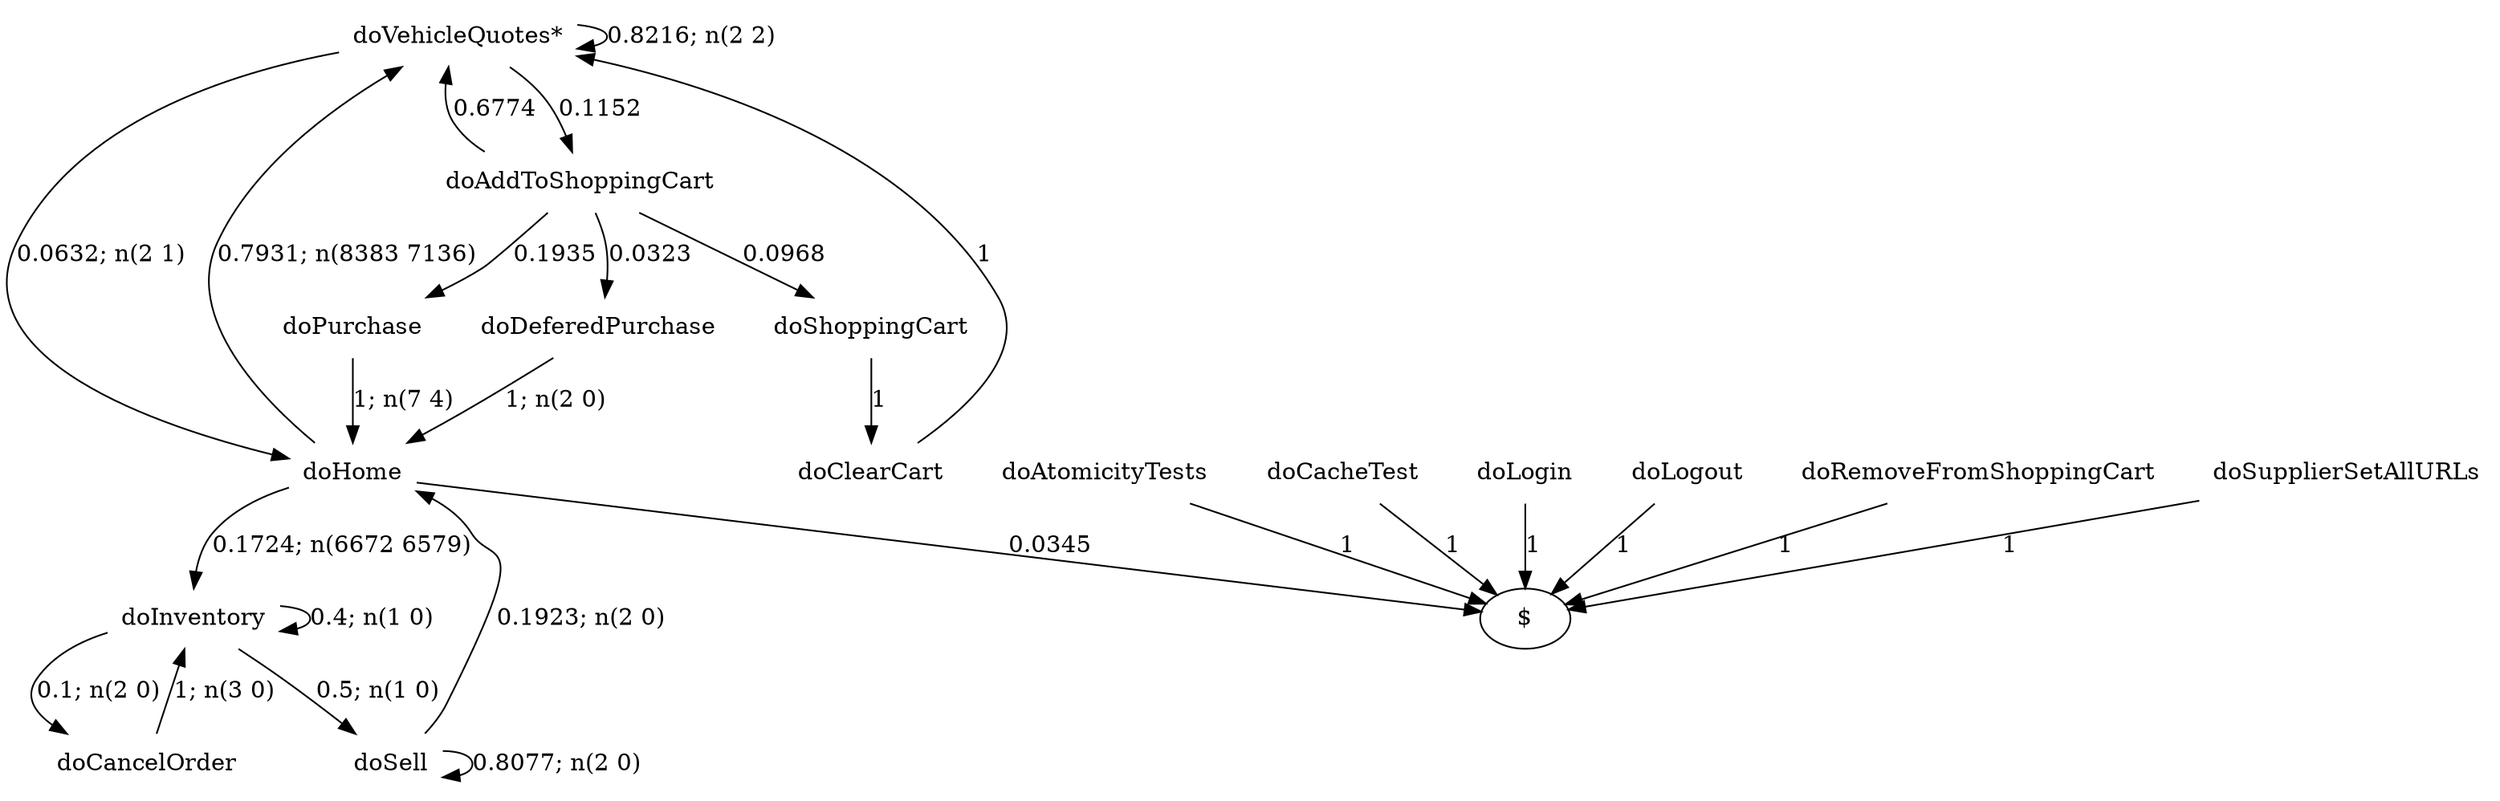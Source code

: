 digraph G {"doVehicleQuotes*" [label="doVehicleQuotes*",shape=none];"doSupplierSetAllURLs" [label="doSupplierSetAllURLs",shape=none];"doAtomicityTests" [label="doAtomicityTests",shape=none];"doCacheTest" [label="doCacheTest",shape=none];"doLogin" [label="doLogin",shape=none];"doAddToShoppingCart" [label="doAddToShoppingCart",shape=none];"doDeferedPurchase" [label="doDeferedPurchase",shape=none];"doHome" [label="doHome",shape=none];"doShoppingCart" [label="doShoppingCart",shape=none];"doClearCart" [label="doClearCart",shape=none];"doPurchase" [label="doPurchase",shape=none];"doInventory" [label="doInventory",shape=none];"doSell" [label="doSell",shape=none];"doLogout" [label="doLogout",shape=none];"doCancelOrder" [label="doCancelOrder",shape=none];"doRemoveFromShoppingCart" [label="doRemoveFromShoppingCart",shape=none];"doVehicleQuotes*"->"doVehicleQuotes*" [style=solid,label="0.8216; n(2 2)"];"doVehicleQuotes*"->"doAddToShoppingCart" [style=solid,label="0.1152"];"doVehicleQuotes*"->"doHome" [style=solid,label="0.0632; n(2 1)"];"doSupplierSetAllURLs"->"$" [style=solid,label="1"];"doAtomicityTests"->"$" [style=solid,label="1"];"doCacheTest"->"$" [style=solid,label="1"];"doLogin"->"$" [style=solid,label="1"];"doAddToShoppingCart"->"doVehicleQuotes*" [style=solid,label="0.6774"];"doAddToShoppingCart"->"doDeferedPurchase" [style=solid,label="0.0323"];"doAddToShoppingCart"->"doShoppingCart" [style=solid,label="0.0968"];"doAddToShoppingCart"->"doPurchase" [style=solid,label="0.1935"];"doDeferedPurchase"->"doHome" [style=solid,label="1; n(2 0)"];"doHome"->"doVehicleQuotes*" [style=solid,label="0.7931; n(8383 7136)"];"doHome"->"doInventory" [style=solid,label="0.1724; n(6672 6579)"];"doHome"->"$" [style=solid,label="0.0345"];"doShoppingCart"->"doClearCart" [style=solid,label="1"];"doClearCart"->"doVehicleQuotes*" [style=solid,label="1"];"doPurchase"->"doHome" [style=solid,label="1; n(7 4)"];"doInventory"->"doInventory" [style=solid,label="0.4; n(1 0)"];"doInventory"->"doSell" [style=solid,label="0.5; n(1 0)"];"doInventory"->"doCancelOrder" [style=solid,label="0.1; n(2 0)"];"doSell"->"doHome" [style=solid,label="0.1923; n(2 0)"];"doSell"->"doSell" [style=solid,label="0.8077; n(2 0)"];"doLogout"->"$" [style=solid,label="1"];"doCancelOrder"->"doInventory" [style=solid,label="1; n(3 0)"];"doRemoveFromShoppingCart"->"$" [style=solid,label="1"];}